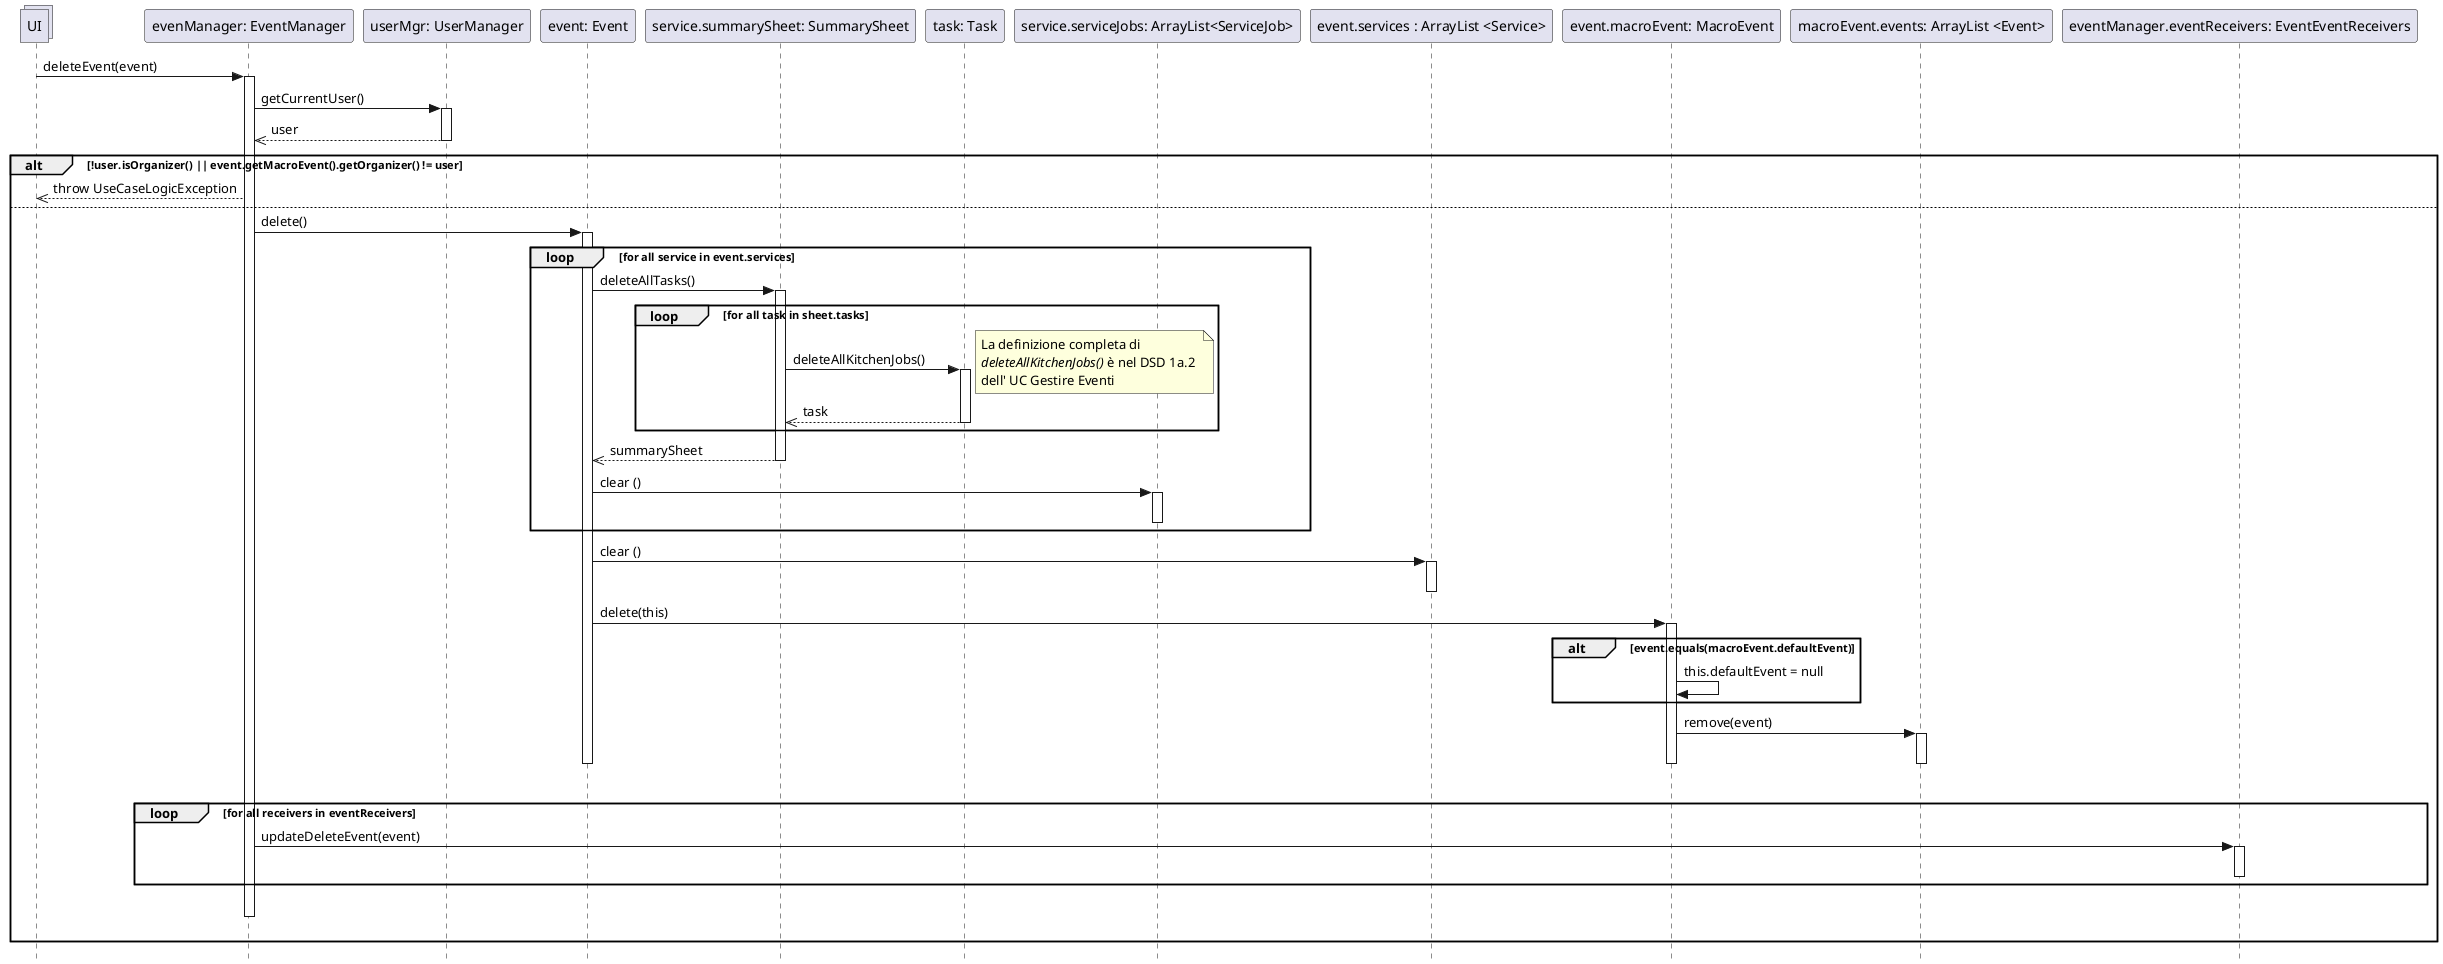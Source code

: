 @startuml
skinparam Style strictuml

collections UI
participant "evenManager: EventManager" as em
participant "userMgr: UserManager" as um
participant "event: Event" as ev
participant "service.summarySheet: SummarySheet" as ss
participant "task: Task" as task
participant "service.serviceJobs: ArrayList<ServiceJob>" as sj
participant "event.services : ArrayList <Service>" as evse
participant "event.macroEvent: MacroEvent" as maev
participant "macroEvent.events: ArrayList <Event>" as events
participant "eventManager.eventReceivers: EventEventReceivers" as eer


UI -> em: deleteEvent(event)
activate em
em -> um: getCurrentUser()
activate um
em <<-- um: user
deactivate um

alt !user.isOrganizer() || event.getMacroEvent().getOrganizer() != user
    UI <<-- em: throw UseCaseLogicException
else
    em -> ev: delete()
    activate ev

    loop for all service in event.services

        ev -> ss: deleteAllTasks()
        activate ss
            loop for all task in sheet.tasks
                ss -> task: deleteAllKitchenJobs()
                activate task
                note right: La definizione completa di\n//deleteAllKitchenJobs()// è nel DSD 1a.2 \ndell' UC Gestire Eventi
                ss <<-- task: task
                deactivate task
            end
        ev <<-- ss: summarySheet
        deactivate ss

        ev -> sj: clear ()
        activate sj
        deactivate sj
    end

    ev-> evse : clear ()
    activate evse
    deactivate evse

    ev -> maev: delete(this)
    activate maev
    alt event.equals(macroEvent.defaultEvent)
    maev -> maev: this.defaultEvent = null
    end
    maev -> events: remove(event)
    activate events
    deactivate events


    deactivate maev

    deactivate ev

    |||

    loop for all receivers in eventReceivers
        em -> eer: updateDeleteEvent(event)
        activate eer
        deactivate eer
    end
    |||
    deactivate em
    |||
end
@enduml